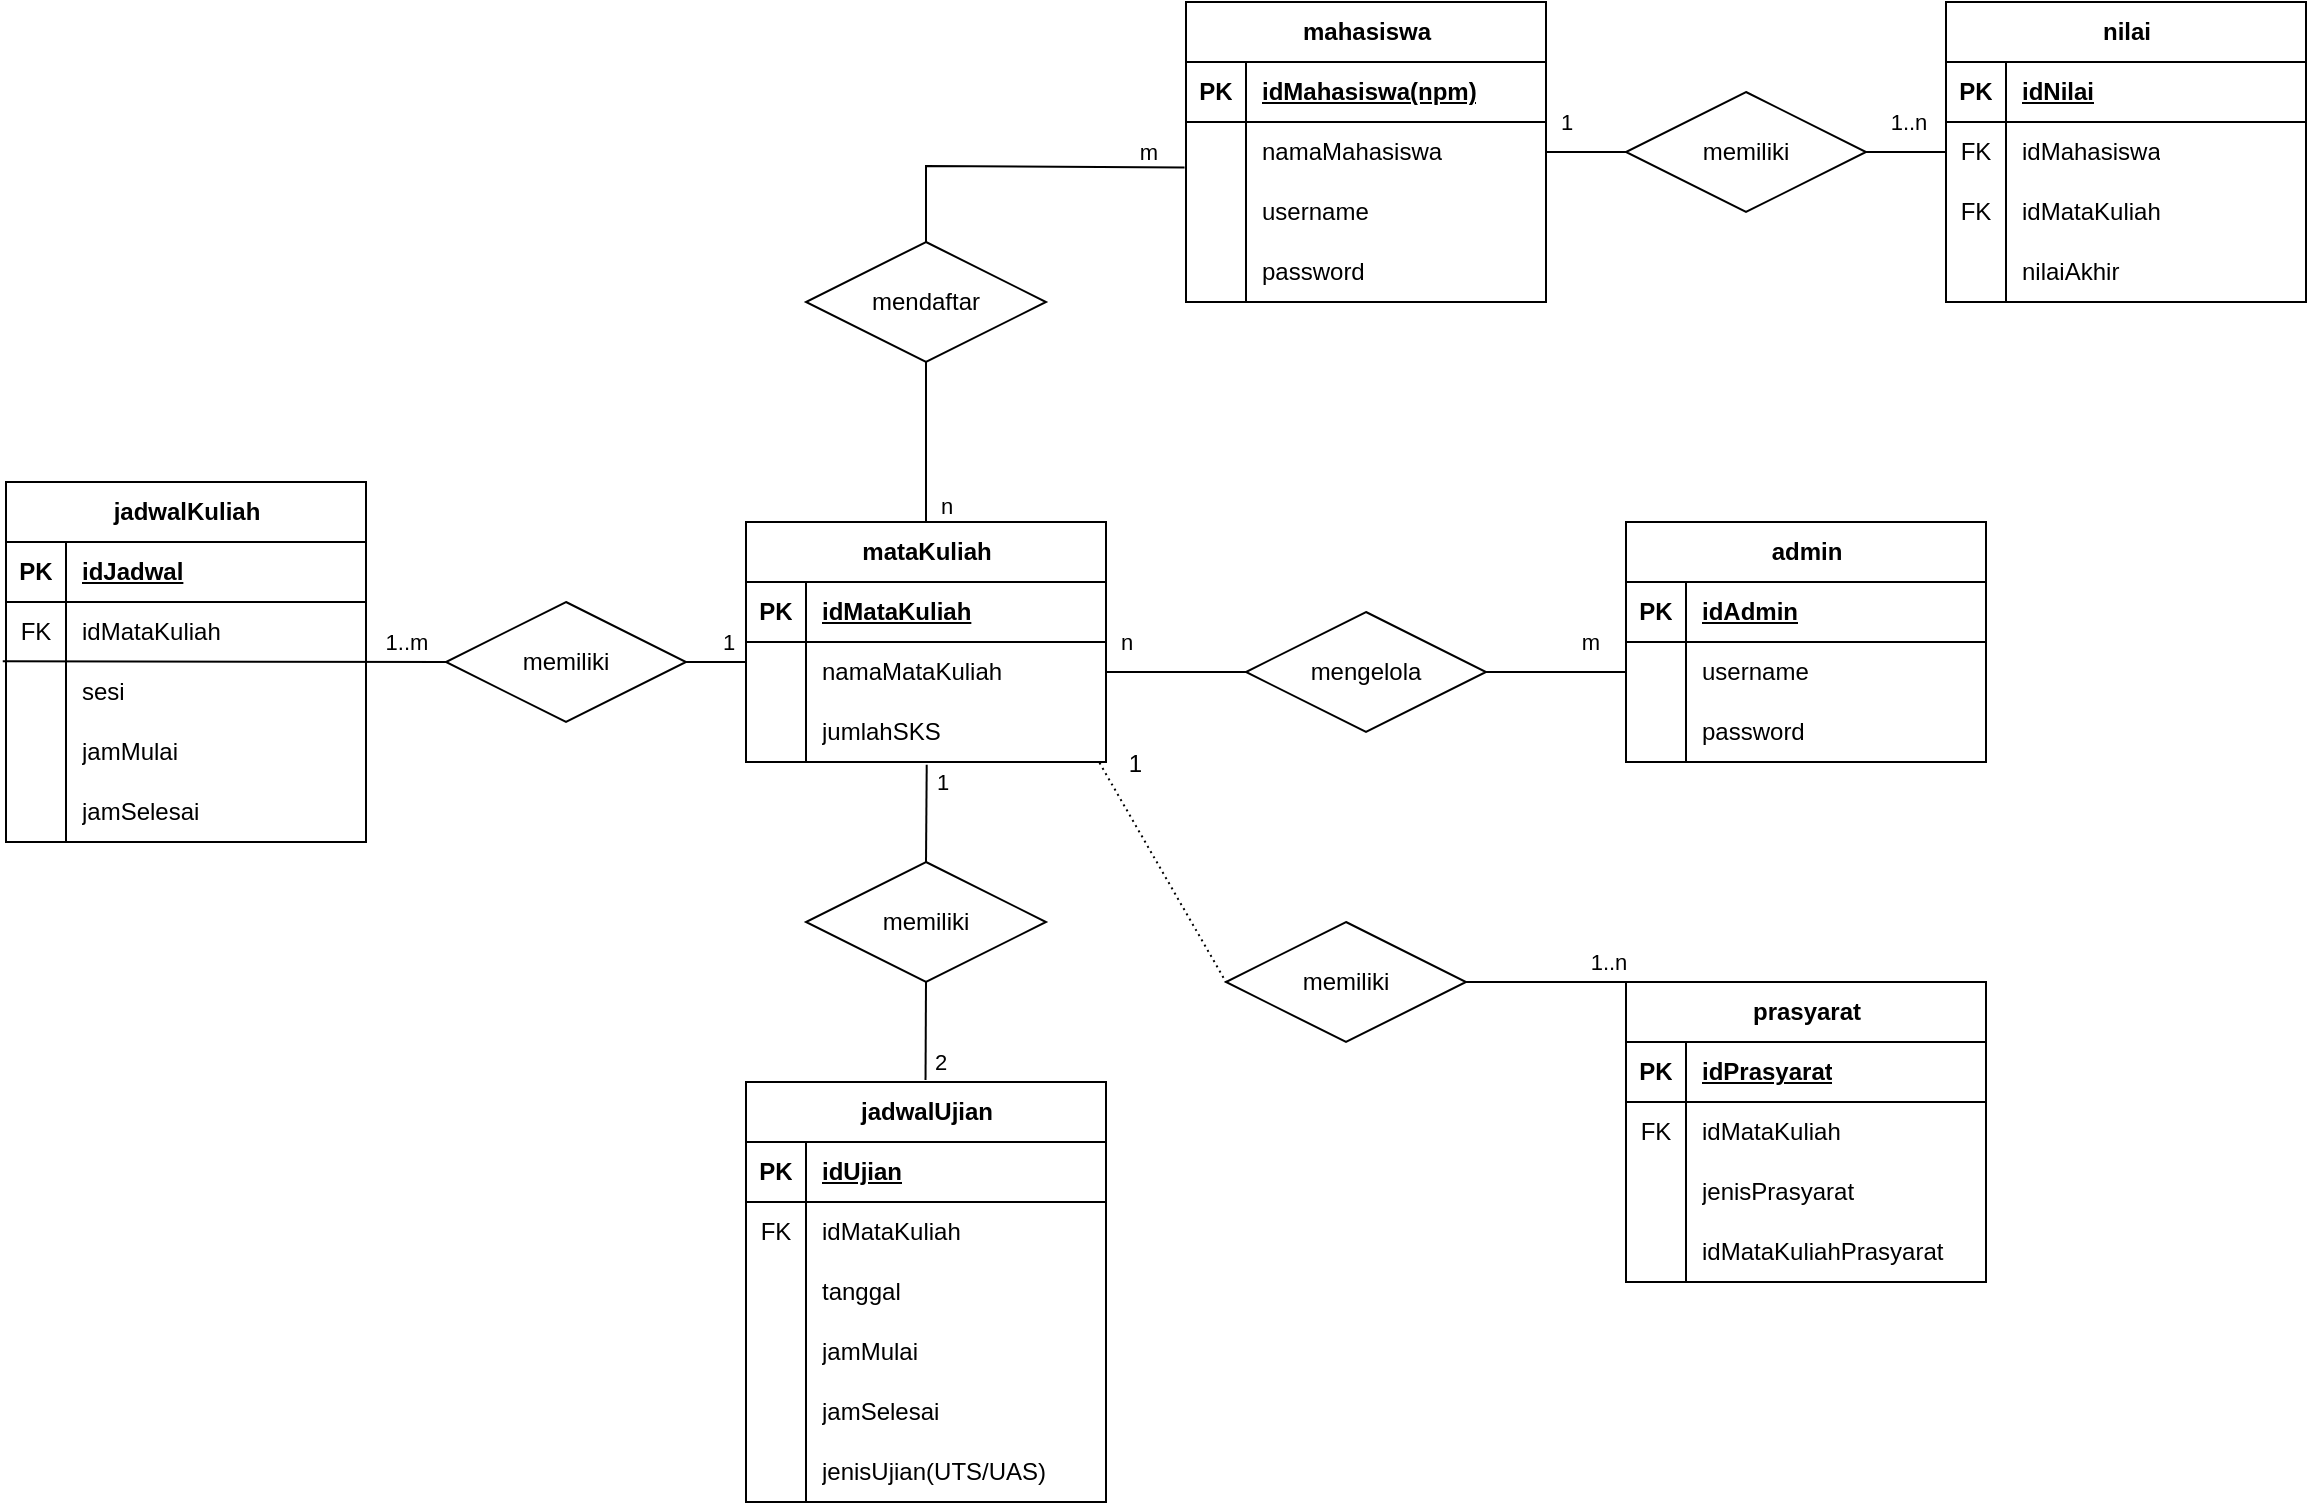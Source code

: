 <mxfile version="22.1.2" type="device">
  <diagram id="R2lEEEUBdFMjLlhIrx00" name="Page-1">
    <mxGraphModel dx="2284" dy="1882" grid="1" gridSize="10" guides="1" tooltips="1" connect="1" arrows="1" fold="1" page="1" pageScale="1" pageWidth="850" pageHeight="1100" math="0" shadow="0" extFonts="Permanent Marker^https://fonts.googleapis.com/css?family=Permanent+Marker">
      <root>
        <mxCell id="0" />
        <mxCell id="1" parent="0" />
        <mxCell id="jP7udpV0xW4ac02a_OzL-1" value="mataKuliah" style="shape=table;startSize=30;container=1;collapsible=1;childLayout=tableLayout;fixedRows=1;rowLines=0;fontStyle=1;align=center;resizeLast=1;html=1;" vertex="1" parent="1">
          <mxGeometry x="40" y="180" width="180" height="120" as="geometry" />
        </mxCell>
        <mxCell id="jP7udpV0xW4ac02a_OzL-2" value="" style="shape=tableRow;horizontal=0;startSize=0;swimlaneHead=0;swimlaneBody=0;fillColor=none;collapsible=0;dropTarget=0;points=[[0,0.5],[1,0.5]];portConstraint=eastwest;top=0;left=0;right=0;bottom=1;" vertex="1" parent="jP7udpV0xW4ac02a_OzL-1">
          <mxGeometry y="30" width="180" height="30" as="geometry" />
        </mxCell>
        <mxCell id="jP7udpV0xW4ac02a_OzL-3" value="PK" style="shape=partialRectangle;connectable=0;fillColor=none;top=0;left=0;bottom=0;right=0;fontStyle=1;overflow=hidden;whiteSpace=wrap;html=1;" vertex="1" parent="jP7udpV0xW4ac02a_OzL-2">
          <mxGeometry width="30" height="30" as="geometry">
            <mxRectangle width="30" height="30" as="alternateBounds" />
          </mxGeometry>
        </mxCell>
        <mxCell id="jP7udpV0xW4ac02a_OzL-4" value="idMataKuliah" style="shape=partialRectangle;connectable=0;fillColor=none;top=0;left=0;bottom=0;right=0;align=left;spacingLeft=6;fontStyle=5;overflow=hidden;whiteSpace=wrap;html=1;" vertex="1" parent="jP7udpV0xW4ac02a_OzL-2">
          <mxGeometry x="30" width="150" height="30" as="geometry">
            <mxRectangle width="150" height="30" as="alternateBounds" />
          </mxGeometry>
        </mxCell>
        <mxCell id="jP7udpV0xW4ac02a_OzL-5" value="" style="shape=tableRow;horizontal=0;startSize=0;swimlaneHead=0;swimlaneBody=0;fillColor=none;collapsible=0;dropTarget=0;points=[[0,0.5],[1,0.5]];portConstraint=eastwest;top=0;left=0;right=0;bottom=0;" vertex="1" parent="jP7udpV0xW4ac02a_OzL-1">
          <mxGeometry y="60" width="180" height="30" as="geometry" />
        </mxCell>
        <mxCell id="jP7udpV0xW4ac02a_OzL-6" value="" style="shape=partialRectangle;connectable=0;fillColor=none;top=0;left=0;bottom=0;right=0;editable=1;overflow=hidden;whiteSpace=wrap;html=1;" vertex="1" parent="jP7udpV0xW4ac02a_OzL-5">
          <mxGeometry width="30" height="30" as="geometry">
            <mxRectangle width="30" height="30" as="alternateBounds" />
          </mxGeometry>
        </mxCell>
        <mxCell id="jP7udpV0xW4ac02a_OzL-7" value="namaMataKuliah" style="shape=partialRectangle;connectable=0;fillColor=none;top=0;left=0;bottom=0;right=0;align=left;spacingLeft=6;overflow=hidden;whiteSpace=wrap;html=1;" vertex="1" parent="jP7udpV0xW4ac02a_OzL-5">
          <mxGeometry x="30" width="150" height="30" as="geometry">
            <mxRectangle width="150" height="30" as="alternateBounds" />
          </mxGeometry>
        </mxCell>
        <mxCell id="jP7udpV0xW4ac02a_OzL-8" value="" style="shape=tableRow;horizontal=0;startSize=0;swimlaneHead=0;swimlaneBody=0;fillColor=none;collapsible=0;dropTarget=0;points=[[0,0.5],[1,0.5]];portConstraint=eastwest;top=0;left=0;right=0;bottom=0;" vertex="1" parent="jP7udpV0xW4ac02a_OzL-1">
          <mxGeometry y="90" width="180" height="30" as="geometry" />
        </mxCell>
        <mxCell id="jP7udpV0xW4ac02a_OzL-9" value="" style="shape=partialRectangle;connectable=0;fillColor=none;top=0;left=0;bottom=0;right=0;editable=1;overflow=hidden;whiteSpace=wrap;html=1;" vertex="1" parent="jP7udpV0xW4ac02a_OzL-8">
          <mxGeometry width="30" height="30" as="geometry">
            <mxRectangle width="30" height="30" as="alternateBounds" />
          </mxGeometry>
        </mxCell>
        <mxCell id="jP7udpV0xW4ac02a_OzL-10" value="jumlahSKS" style="shape=partialRectangle;connectable=0;fillColor=none;top=0;left=0;bottom=0;right=0;align=left;spacingLeft=6;overflow=hidden;whiteSpace=wrap;html=1;" vertex="1" parent="jP7udpV0xW4ac02a_OzL-8">
          <mxGeometry x="30" width="150" height="30" as="geometry">
            <mxRectangle width="150" height="30" as="alternateBounds" />
          </mxGeometry>
        </mxCell>
        <mxCell id="jP7udpV0xW4ac02a_OzL-17" value="jadwalKuliah" style="shape=table;startSize=30;container=1;collapsible=1;childLayout=tableLayout;fixedRows=1;rowLines=0;fontStyle=1;align=center;resizeLast=1;html=1;" vertex="1" parent="1">
          <mxGeometry x="-330" y="160" width="180" height="180" as="geometry" />
        </mxCell>
        <mxCell id="jP7udpV0xW4ac02a_OzL-18" value="" style="shape=tableRow;horizontal=0;startSize=0;swimlaneHead=0;swimlaneBody=0;fillColor=none;collapsible=0;dropTarget=0;points=[[0,0.5],[1,0.5]];portConstraint=eastwest;top=0;left=0;right=0;bottom=1;" vertex="1" parent="jP7udpV0xW4ac02a_OzL-17">
          <mxGeometry y="30" width="180" height="30" as="geometry" />
        </mxCell>
        <mxCell id="jP7udpV0xW4ac02a_OzL-19" value="PK" style="shape=partialRectangle;connectable=0;fillColor=none;top=0;left=0;bottom=0;right=0;fontStyle=1;overflow=hidden;whiteSpace=wrap;html=1;" vertex="1" parent="jP7udpV0xW4ac02a_OzL-18">
          <mxGeometry width="30" height="30" as="geometry">
            <mxRectangle width="30" height="30" as="alternateBounds" />
          </mxGeometry>
        </mxCell>
        <mxCell id="jP7udpV0xW4ac02a_OzL-20" value="idJadwal" style="shape=partialRectangle;connectable=0;fillColor=none;top=0;left=0;bottom=0;right=0;align=left;spacingLeft=6;fontStyle=5;overflow=hidden;whiteSpace=wrap;html=1;" vertex="1" parent="jP7udpV0xW4ac02a_OzL-18">
          <mxGeometry x="30" width="150" height="30" as="geometry">
            <mxRectangle width="150" height="30" as="alternateBounds" />
          </mxGeometry>
        </mxCell>
        <mxCell id="jP7udpV0xW4ac02a_OzL-21" value="" style="shape=tableRow;horizontal=0;startSize=0;swimlaneHead=0;swimlaneBody=0;fillColor=none;collapsible=0;dropTarget=0;points=[[0,0.5],[1,0.5]];portConstraint=eastwest;top=0;left=0;right=0;bottom=0;" vertex="1" parent="jP7udpV0xW4ac02a_OzL-17">
          <mxGeometry y="60" width="180" height="30" as="geometry" />
        </mxCell>
        <mxCell id="jP7udpV0xW4ac02a_OzL-22" value="FK" style="shape=partialRectangle;connectable=0;fillColor=none;top=0;left=0;bottom=0;right=0;editable=1;overflow=hidden;whiteSpace=wrap;html=1;" vertex="1" parent="jP7udpV0xW4ac02a_OzL-21">
          <mxGeometry width="30" height="30" as="geometry">
            <mxRectangle width="30" height="30" as="alternateBounds" />
          </mxGeometry>
        </mxCell>
        <mxCell id="jP7udpV0xW4ac02a_OzL-23" value="idMataKuliah" style="shape=partialRectangle;connectable=0;fillColor=none;top=0;left=0;bottom=0;right=0;align=left;spacingLeft=6;overflow=hidden;whiteSpace=wrap;html=1;" vertex="1" parent="jP7udpV0xW4ac02a_OzL-21">
          <mxGeometry x="30" width="150" height="30" as="geometry">
            <mxRectangle width="150" height="30" as="alternateBounds" />
          </mxGeometry>
        </mxCell>
        <mxCell id="jP7udpV0xW4ac02a_OzL-24" value="" style="shape=tableRow;horizontal=0;startSize=0;swimlaneHead=0;swimlaneBody=0;fillColor=none;collapsible=0;dropTarget=0;points=[[0,0.5],[1,0.5]];portConstraint=eastwest;top=0;left=0;right=0;bottom=0;" vertex="1" parent="jP7udpV0xW4ac02a_OzL-17">
          <mxGeometry y="90" width="180" height="30" as="geometry" />
        </mxCell>
        <mxCell id="jP7udpV0xW4ac02a_OzL-25" value="" style="shape=partialRectangle;connectable=0;fillColor=none;top=0;left=0;bottom=0;right=0;editable=1;overflow=hidden;whiteSpace=wrap;html=1;" vertex="1" parent="jP7udpV0xW4ac02a_OzL-24">
          <mxGeometry width="30" height="30" as="geometry">
            <mxRectangle width="30" height="30" as="alternateBounds" />
          </mxGeometry>
        </mxCell>
        <mxCell id="jP7udpV0xW4ac02a_OzL-26" value="sesi" style="shape=partialRectangle;connectable=0;fillColor=none;top=0;left=0;bottom=0;right=0;align=left;spacingLeft=6;overflow=hidden;whiteSpace=wrap;html=1;" vertex="1" parent="jP7udpV0xW4ac02a_OzL-24">
          <mxGeometry x="30" width="150" height="30" as="geometry">
            <mxRectangle width="150" height="30" as="alternateBounds" />
          </mxGeometry>
        </mxCell>
        <mxCell id="jP7udpV0xW4ac02a_OzL-27" value="" style="shape=tableRow;horizontal=0;startSize=0;swimlaneHead=0;swimlaneBody=0;fillColor=none;collapsible=0;dropTarget=0;points=[[0,0.5],[1,0.5]];portConstraint=eastwest;top=0;left=0;right=0;bottom=0;" vertex="1" parent="jP7udpV0xW4ac02a_OzL-17">
          <mxGeometry y="120" width="180" height="30" as="geometry" />
        </mxCell>
        <mxCell id="jP7udpV0xW4ac02a_OzL-28" value="" style="shape=partialRectangle;connectable=0;fillColor=none;top=0;left=0;bottom=0;right=0;editable=1;overflow=hidden;whiteSpace=wrap;html=1;" vertex="1" parent="jP7udpV0xW4ac02a_OzL-27">
          <mxGeometry width="30" height="30" as="geometry">
            <mxRectangle width="30" height="30" as="alternateBounds" />
          </mxGeometry>
        </mxCell>
        <mxCell id="jP7udpV0xW4ac02a_OzL-29" value="jamMulai" style="shape=partialRectangle;connectable=0;fillColor=none;top=0;left=0;bottom=0;right=0;align=left;spacingLeft=6;overflow=hidden;whiteSpace=wrap;html=1;" vertex="1" parent="jP7udpV0xW4ac02a_OzL-27">
          <mxGeometry x="30" width="150" height="30" as="geometry">
            <mxRectangle width="150" height="30" as="alternateBounds" />
          </mxGeometry>
        </mxCell>
        <mxCell id="jP7udpV0xW4ac02a_OzL-30" style="shape=tableRow;horizontal=0;startSize=0;swimlaneHead=0;swimlaneBody=0;fillColor=none;collapsible=0;dropTarget=0;points=[[0,0.5],[1,0.5]];portConstraint=eastwest;top=0;left=0;right=0;bottom=0;" vertex="1" parent="jP7udpV0xW4ac02a_OzL-17">
          <mxGeometry y="150" width="180" height="30" as="geometry" />
        </mxCell>
        <mxCell id="jP7udpV0xW4ac02a_OzL-31" style="shape=partialRectangle;connectable=0;fillColor=none;top=0;left=0;bottom=0;right=0;editable=1;overflow=hidden;whiteSpace=wrap;html=1;" vertex="1" parent="jP7udpV0xW4ac02a_OzL-30">
          <mxGeometry width="30" height="30" as="geometry">
            <mxRectangle width="30" height="30" as="alternateBounds" />
          </mxGeometry>
        </mxCell>
        <mxCell id="jP7udpV0xW4ac02a_OzL-32" value="jamSelesai" style="shape=partialRectangle;connectable=0;fillColor=none;top=0;left=0;bottom=0;right=0;align=left;spacingLeft=6;overflow=hidden;whiteSpace=wrap;html=1;" vertex="1" parent="jP7udpV0xW4ac02a_OzL-30">
          <mxGeometry x="30" width="150" height="30" as="geometry">
            <mxRectangle width="150" height="30" as="alternateBounds" />
          </mxGeometry>
        </mxCell>
        <mxCell id="jP7udpV0xW4ac02a_OzL-33" value="jadwalUjian" style="shape=table;startSize=30;container=1;collapsible=1;childLayout=tableLayout;fixedRows=1;rowLines=0;fontStyle=1;align=center;resizeLast=1;html=1;" vertex="1" parent="1">
          <mxGeometry x="40" y="460" width="180" height="210" as="geometry" />
        </mxCell>
        <mxCell id="jP7udpV0xW4ac02a_OzL-34" value="" style="shape=tableRow;horizontal=0;startSize=0;swimlaneHead=0;swimlaneBody=0;fillColor=none;collapsible=0;dropTarget=0;points=[[0,0.5],[1,0.5]];portConstraint=eastwest;top=0;left=0;right=0;bottom=1;" vertex="1" parent="jP7udpV0xW4ac02a_OzL-33">
          <mxGeometry y="30" width="180" height="30" as="geometry" />
        </mxCell>
        <mxCell id="jP7udpV0xW4ac02a_OzL-35" value="PK" style="shape=partialRectangle;connectable=0;fillColor=none;top=0;left=0;bottom=0;right=0;fontStyle=1;overflow=hidden;whiteSpace=wrap;html=1;" vertex="1" parent="jP7udpV0xW4ac02a_OzL-34">
          <mxGeometry width="30" height="30" as="geometry">
            <mxRectangle width="30" height="30" as="alternateBounds" />
          </mxGeometry>
        </mxCell>
        <mxCell id="jP7udpV0xW4ac02a_OzL-36" value="idUjian" style="shape=partialRectangle;connectable=0;fillColor=none;top=0;left=0;bottom=0;right=0;align=left;spacingLeft=6;fontStyle=5;overflow=hidden;whiteSpace=wrap;html=1;" vertex="1" parent="jP7udpV0xW4ac02a_OzL-34">
          <mxGeometry x="30" width="150" height="30" as="geometry">
            <mxRectangle width="150" height="30" as="alternateBounds" />
          </mxGeometry>
        </mxCell>
        <mxCell id="jP7udpV0xW4ac02a_OzL-37" value="" style="shape=tableRow;horizontal=0;startSize=0;swimlaneHead=0;swimlaneBody=0;fillColor=none;collapsible=0;dropTarget=0;points=[[0,0.5],[1,0.5]];portConstraint=eastwest;top=0;left=0;right=0;bottom=0;" vertex="1" parent="jP7udpV0xW4ac02a_OzL-33">
          <mxGeometry y="60" width="180" height="30" as="geometry" />
        </mxCell>
        <mxCell id="jP7udpV0xW4ac02a_OzL-38" value="FK" style="shape=partialRectangle;connectable=0;fillColor=none;top=0;left=0;bottom=0;right=0;editable=1;overflow=hidden;whiteSpace=wrap;html=1;" vertex="1" parent="jP7udpV0xW4ac02a_OzL-37">
          <mxGeometry width="30" height="30" as="geometry">
            <mxRectangle width="30" height="30" as="alternateBounds" />
          </mxGeometry>
        </mxCell>
        <mxCell id="jP7udpV0xW4ac02a_OzL-39" value="idMataKuliah" style="shape=partialRectangle;connectable=0;fillColor=none;top=0;left=0;bottom=0;right=0;align=left;spacingLeft=6;overflow=hidden;whiteSpace=wrap;html=1;" vertex="1" parent="jP7udpV0xW4ac02a_OzL-37">
          <mxGeometry x="30" width="150" height="30" as="geometry">
            <mxRectangle width="150" height="30" as="alternateBounds" />
          </mxGeometry>
        </mxCell>
        <mxCell id="jP7udpV0xW4ac02a_OzL-40" value="" style="shape=tableRow;horizontal=0;startSize=0;swimlaneHead=0;swimlaneBody=0;fillColor=none;collapsible=0;dropTarget=0;points=[[0,0.5],[1,0.5]];portConstraint=eastwest;top=0;left=0;right=0;bottom=0;" vertex="1" parent="jP7udpV0xW4ac02a_OzL-33">
          <mxGeometry y="90" width="180" height="30" as="geometry" />
        </mxCell>
        <mxCell id="jP7udpV0xW4ac02a_OzL-41" value="" style="shape=partialRectangle;connectable=0;fillColor=none;top=0;left=0;bottom=0;right=0;editable=1;overflow=hidden;whiteSpace=wrap;html=1;" vertex="1" parent="jP7udpV0xW4ac02a_OzL-40">
          <mxGeometry width="30" height="30" as="geometry">
            <mxRectangle width="30" height="30" as="alternateBounds" />
          </mxGeometry>
        </mxCell>
        <mxCell id="jP7udpV0xW4ac02a_OzL-42" value="tanggal" style="shape=partialRectangle;connectable=0;fillColor=none;top=0;left=0;bottom=0;right=0;align=left;spacingLeft=6;overflow=hidden;whiteSpace=wrap;html=1;" vertex="1" parent="jP7udpV0xW4ac02a_OzL-40">
          <mxGeometry x="30" width="150" height="30" as="geometry">
            <mxRectangle width="150" height="30" as="alternateBounds" />
          </mxGeometry>
        </mxCell>
        <mxCell id="jP7udpV0xW4ac02a_OzL-43" value="" style="shape=tableRow;horizontal=0;startSize=0;swimlaneHead=0;swimlaneBody=0;fillColor=none;collapsible=0;dropTarget=0;points=[[0,0.5],[1,0.5]];portConstraint=eastwest;top=0;left=0;right=0;bottom=0;" vertex="1" parent="jP7udpV0xW4ac02a_OzL-33">
          <mxGeometry y="120" width="180" height="30" as="geometry" />
        </mxCell>
        <mxCell id="jP7udpV0xW4ac02a_OzL-44" value="" style="shape=partialRectangle;connectable=0;fillColor=none;top=0;left=0;bottom=0;right=0;editable=1;overflow=hidden;whiteSpace=wrap;html=1;" vertex="1" parent="jP7udpV0xW4ac02a_OzL-43">
          <mxGeometry width="30" height="30" as="geometry">
            <mxRectangle width="30" height="30" as="alternateBounds" />
          </mxGeometry>
        </mxCell>
        <mxCell id="jP7udpV0xW4ac02a_OzL-45" value="jamMulai" style="shape=partialRectangle;connectable=0;fillColor=none;top=0;left=0;bottom=0;right=0;align=left;spacingLeft=6;overflow=hidden;whiteSpace=wrap;html=1;" vertex="1" parent="jP7udpV0xW4ac02a_OzL-43">
          <mxGeometry x="30" width="150" height="30" as="geometry">
            <mxRectangle width="150" height="30" as="alternateBounds" />
          </mxGeometry>
        </mxCell>
        <mxCell id="jP7udpV0xW4ac02a_OzL-46" style="shape=tableRow;horizontal=0;startSize=0;swimlaneHead=0;swimlaneBody=0;fillColor=none;collapsible=0;dropTarget=0;points=[[0,0.5],[1,0.5]];portConstraint=eastwest;top=0;left=0;right=0;bottom=0;" vertex="1" parent="jP7udpV0xW4ac02a_OzL-33">
          <mxGeometry y="150" width="180" height="30" as="geometry" />
        </mxCell>
        <mxCell id="jP7udpV0xW4ac02a_OzL-47" style="shape=partialRectangle;connectable=0;fillColor=none;top=0;left=0;bottom=0;right=0;editable=1;overflow=hidden;whiteSpace=wrap;html=1;" vertex="1" parent="jP7udpV0xW4ac02a_OzL-46">
          <mxGeometry width="30" height="30" as="geometry">
            <mxRectangle width="30" height="30" as="alternateBounds" />
          </mxGeometry>
        </mxCell>
        <mxCell id="jP7udpV0xW4ac02a_OzL-48" value="jamSelesai" style="shape=partialRectangle;connectable=0;fillColor=none;top=0;left=0;bottom=0;right=0;align=left;spacingLeft=6;overflow=hidden;whiteSpace=wrap;html=1;" vertex="1" parent="jP7udpV0xW4ac02a_OzL-46">
          <mxGeometry x="30" width="150" height="30" as="geometry">
            <mxRectangle width="150" height="30" as="alternateBounds" />
          </mxGeometry>
        </mxCell>
        <mxCell id="jP7udpV0xW4ac02a_OzL-65" style="shape=tableRow;horizontal=0;startSize=0;swimlaneHead=0;swimlaneBody=0;fillColor=none;collapsible=0;dropTarget=0;points=[[0,0.5],[1,0.5]];portConstraint=eastwest;top=0;left=0;right=0;bottom=0;" vertex="1" parent="jP7udpV0xW4ac02a_OzL-33">
          <mxGeometry y="180" width="180" height="30" as="geometry" />
        </mxCell>
        <mxCell id="jP7udpV0xW4ac02a_OzL-66" style="shape=partialRectangle;connectable=0;fillColor=none;top=0;left=0;bottom=0;right=0;editable=1;overflow=hidden;whiteSpace=wrap;html=1;" vertex="1" parent="jP7udpV0xW4ac02a_OzL-65">
          <mxGeometry width="30" height="30" as="geometry">
            <mxRectangle width="30" height="30" as="alternateBounds" />
          </mxGeometry>
        </mxCell>
        <mxCell id="jP7udpV0xW4ac02a_OzL-67" value="jenisUjian(UTS/UAS)" style="shape=partialRectangle;connectable=0;fillColor=none;top=0;left=0;bottom=0;right=0;align=left;spacingLeft=6;overflow=hidden;whiteSpace=wrap;html=1;" vertex="1" parent="jP7udpV0xW4ac02a_OzL-65">
          <mxGeometry x="30" width="150" height="30" as="geometry">
            <mxRectangle width="150" height="30" as="alternateBounds" />
          </mxGeometry>
        </mxCell>
        <mxCell id="jP7udpV0xW4ac02a_OzL-53" value="memiliki" style="shape=rhombus;perimeter=rhombusPerimeter;whiteSpace=wrap;html=1;align=center;" vertex="1" parent="1">
          <mxGeometry x="-110" y="220" width="120" height="60" as="geometry" />
        </mxCell>
        <mxCell id="jP7udpV0xW4ac02a_OzL-56" value="" style="endArrow=none;html=1;rounded=0;" edge="1" parent="1">
          <mxGeometry relative="1" as="geometry">
            <mxPoint x="40" y="250" as="sourcePoint" />
            <mxPoint x="10" y="250" as="targetPoint" />
          </mxGeometry>
        </mxCell>
        <mxCell id="jP7udpV0xW4ac02a_OzL-57" value="1" style="edgeLabel;html=1;align=center;verticalAlign=middle;resizable=0;points=[];" vertex="1" connectable="0" parent="jP7udpV0xW4ac02a_OzL-56">
          <mxGeometry x="-0.828" y="1" relative="1" as="geometry">
            <mxPoint x="-7" y="-11" as="offset" />
          </mxGeometry>
        </mxCell>
        <mxCell id="jP7udpV0xW4ac02a_OzL-58" value="" style="endArrow=none;html=1;rounded=0;entryX=-0.009;entryY=-0.011;entryDx=0;entryDy=0;entryPerimeter=0;" edge="1" parent="1" target="jP7udpV0xW4ac02a_OzL-24">
          <mxGeometry relative="1" as="geometry">
            <mxPoint x="-110" y="250" as="sourcePoint" />
            <mxPoint x="458" y="270" as="targetPoint" />
          </mxGeometry>
        </mxCell>
        <mxCell id="jP7udpV0xW4ac02a_OzL-59" value="1..m" style="edgeLabel;html=1;align=center;verticalAlign=middle;resizable=0;points=[];" vertex="1" connectable="0" parent="jP7udpV0xW4ac02a_OzL-58">
          <mxGeometry x="-0.828" y="1" relative="1" as="geometry">
            <mxPoint x="-1" y="-11" as="offset" />
          </mxGeometry>
        </mxCell>
        <mxCell id="jP7udpV0xW4ac02a_OzL-60" value="memiliki" style="shape=rhombus;perimeter=rhombusPerimeter;whiteSpace=wrap;html=1;align=center;" vertex="1" parent="1">
          <mxGeometry x="70" y="350" width="120" height="60" as="geometry" />
        </mxCell>
        <mxCell id="jP7udpV0xW4ac02a_OzL-61" value="" style="endArrow=none;html=1;rounded=0;exitX=0.502;exitY=1.044;exitDx=0;exitDy=0;exitPerimeter=0;entryX=0.5;entryY=0;entryDx=0;entryDy=0;" edge="1" parent="1" source="jP7udpV0xW4ac02a_OzL-8" target="jP7udpV0xW4ac02a_OzL-60">
          <mxGeometry relative="1" as="geometry">
            <mxPoint x="232" y="258" as="sourcePoint" />
            <mxPoint x="300" y="260" as="targetPoint" />
          </mxGeometry>
        </mxCell>
        <mxCell id="jP7udpV0xW4ac02a_OzL-62" value="1" style="edgeLabel;html=1;align=center;verticalAlign=middle;resizable=0;points=[];" vertex="1" connectable="0" parent="jP7udpV0xW4ac02a_OzL-61">
          <mxGeometry x="-0.828" y="1" relative="1" as="geometry">
            <mxPoint x="6" y="4" as="offset" />
          </mxGeometry>
        </mxCell>
        <mxCell id="jP7udpV0xW4ac02a_OzL-63" value="" style="endArrow=none;html=1;rounded=0;entryX=0.5;entryY=0;entryDx=0;entryDy=0;" edge="1" parent="1">
          <mxGeometry relative="1" as="geometry">
            <mxPoint x="130" y="410" as="sourcePoint" />
            <mxPoint x="129.76" y="459" as="targetPoint" />
          </mxGeometry>
        </mxCell>
        <mxCell id="jP7udpV0xW4ac02a_OzL-64" value="2" style="edgeLabel;html=1;align=center;verticalAlign=middle;resizable=0;points=[];" vertex="1" connectable="0" parent="jP7udpV0xW4ac02a_OzL-63">
          <mxGeometry x="-0.828" y="1" relative="1" as="geometry">
            <mxPoint x="6" y="36" as="offset" />
          </mxGeometry>
        </mxCell>
        <mxCell id="jP7udpV0xW4ac02a_OzL-68" value="mahasiswa" style="shape=table;startSize=30;container=1;collapsible=1;childLayout=tableLayout;fixedRows=1;rowLines=0;fontStyle=1;align=center;resizeLast=1;html=1;" vertex="1" parent="1">
          <mxGeometry x="260" y="-80" width="180" height="150" as="geometry" />
        </mxCell>
        <mxCell id="jP7udpV0xW4ac02a_OzL-69" value="" style="shape=tableRow;horizontal=0;startSize=0;swimlaneHead=0;swimlaneBody=0;fillColor=none;collapsible=0;dropTarget=0;points=[[0,0.5],[1,0.5]];portConstraint=eastwest;top=0;left=0;right=0;bottom=1;" vertex="1" parent="jP7udpV0xW4ac02a_OzL-68">
          <mxGeometry y="30" width="180" height="30" as="geometry" />
        </mxCell>
        <mxCell id="jP7udpV0xW4ac02a_OzL-70" value="PK" style="shape=partialRectangle;connectable=0;fillColor=none;top=0;left=0;bottom=0;right=0;fontStyle=1;overflow=hidden;whiteSpace=wrap;html=1;" vertex="1" parent="jP7udpV0xW4ac02a_OzL-69">
          <mxGeometry width="30" height="30" as="geometry">
            <mxRectangle width="30" height="30" as="alternateBounds" />
          </mxGeometry>
        </mxCell>
        <mxCell id="jP7udpV0xW4ac02a_OzL-71" value="idMahasiswa(npm)" style="shape=partialRectangle;connectable=0;fillColor=none;top=0;left=0;bottom=0;right=0;align=left;spacingLeft=6;fontStyle=5;overflow=hidden;whiteSpace=wrap;html=1;" vertex="1" parent="jP7udpV0xW4ac02a_OzL-69">
          <mxGeometry x="30" width="150" height="30" as="geometry">
            <mxRectangle width="150" height="30" as="alternateBounds" />
          </mxGeometry>
        </mxCell>
        <mxCell id="jP7udpV0xW4ac02a_OzL-72" value="" style="shape=tableRow;horizontal=0;startSize=0;swimlaneHead=0;swimlaneBody=0;fillColor=none;collapsible=0;dropTarget=0;points=[[0,0.5],[1,0.5]];portConstraint=eastwest;top=0;left=0;right=0;bottom=0;" vertex="1" parent="jP7udpV0xW4ac02a_OzL-68">
          <mxGeometry y="60" width="180" height="30" as="geometry" />
        </mxCell>
        <mxCell id="jP7udpV0xW4ac02a_OzL-73" value="" style="shape=partialRectangle;connectable=0;fillColor=none;top=0;left=0;bottom=0;right=0;editable=1;overflow=hidden;whiteSpace=wrap;html=1;" vertex="1" parent="jP7udpV0xW4ac02a_OzL-72">
          <mxGeometry width="30" height="30" as="geometry">
            <mxRectangle width="30" height="30" as="alternateBounds" />
          </mxGeometry>
        </mxCell>
        <mxCell id="jP7udpV0xW4ac02a_OzL-74" value="namaMahasiswa" style="shape=partialRectangle;connectable=0;fillColor=none;top=0;left=0;bottom=0;right=0;align=left;spacingLeft=6;overflow=hidden;whiteSpace=wrap;html=1;" vertex="1" parent="jP7udpV0xW4ac02a_OzL-72">
          <mxGeometry x="30" width="150" height="30" as="geometry">
            <mxRectangle width="150" height="30" as="alternateBounds" />
          </mxGeometry>
        </mxCell>
        <mxCell id="jP7udpV0xW4ac02a_OzL-75" value="" style="shape=tableRow;horizontal=0;startSize=0;swimlaneHead=0;swimlaneBody=0;fillColor=none;collapsible=0;dropTarget=0;points=[[0,0.5],[1,0.5]];portConstraint=eastwest;top=0;left=0;right=0;bottom=0;" vertex="1" parent="jP7udpV0xW4ac02a_OzL-68">
          <mxGeometry y="90" width="180" height="30" as="geometry" />
        </mxCell>
        <mxCell id="jP7udpV0xW4ac02a_OzL-76" value="" style="shape=partialRectangle;connectable=0;fillColor=none;top=0;left=0;bottom=0;right=0;editable=1;overflow=hidden;whiteSpace=wrap;html=1;" vertex="1" parent="jP7udpV0xW4ac02a_OzL-75">
          <mxGeometry width="30" height="30" as="geometry">
            <mxRectangle width="30" height="30" as="alternateBounds" />
          </mxGeometry>
        </mxCell>
        <mxCell id="jP7udpV0xW4ac02a_OzL-77" value="username" style="shape=partialRectangle;connectable=0;fillColor=none;top=0;left=0;bottom=0;right=0;align=left;spacingLeft=6;overflow=hidden;whiteSpace=wrap;html=1;" vertex="1" parent="jP7udpV0xW4ac02a_OzL-75">
          <mxGeometry x="30" width="150" height="30" as="geometry">
            <mxRectangle width="150" height="30" as="alternateBounds" />
          </mxGeometry>
        </mxCell>
        <mxCell id="jP7udpV0xW4ac02a_OzL-78" value="" style="shape=tableRow;horizontal=0;startSize=0;swimlaneHead=0;swimlaneBody=0;fillColor=none;collapsible=0;dropTarget=0;points=[[0,0.5],[1,0.5]];portConstraint=eastwest;top=0;left=0;right=0;bottom=0;" vertex="1" parent="jP7udpV0xW4ac02a_OzL-68">
          <mxGeometry y="120" width="180" height="30" as="geometry" />
        </mxCell>
        <mxCell id="jP7udpV0xW4ac02a_OzL-79" value="" style="shape=partialRectangle;connectable=0;fillColor=none;top=0;left=0;bottom=0;right=0;editable=1;overflow=hidden;whiteSpace=wrap;html=1;" vertex="1" parent="jP7udpV0xW4ac02a_OzL-78">
          <mxGeometry width="30" height="30" as="geometry">
            <mxRectangle width="30" height="30" as="alternateBounds" />
          </mxGeometry>
        </mxCell>
        <mxCell id="jP7udpV0xW4ac02a_OzL-80" value="password" style="shape=partialRectangle;connectable=0;fillColor=none;top=0;left=0;bottom=0;right=0;align=left;spacingLeft=6;overflow=hidden;whiteSpace=wrap;html=1;" vertex="1" parent="jP7udpV0xW4ac02a_OzL-78">
          <mxGeometry x="30" width="150" height="30" as="geometry">
            <mxRectangle width="150" height="30" as="alternateBounds" />
          </mxGeometry>
        </mxCell>
        <mxCell id="jP7udpV0xW4ac02a_OzL-81" value="mendaftar" style="shape=rhombus;perimeter=rhombusPerimeter;whiteSpace=wrap;html=1;align=center;" vertex="1" parent="1">
          <mxGeometry x="70" y="40" width="120" height="60" as="geometry" />
        </mxCell>
        <mxCell id="jP7udpV0xW4ac02a_OzL-82" value="" style="endArrow=none;html=1;rounded=0;exitX=0.5;exitY=0;exitDx=0;exitDy=0;entryX=-0.004;entryY=0.757;entryDx=0;entryDy=0;entryPerimeter=0;" edge="1" parent="1" source="jP7udpV0xW4ac02a_OzL-81" target="jP7udpV0xW4ac02a_OzL-72">
          <mxGeometry relative="1" as="geometry">
            <mxPoint x="120" as="sourcePoint" />
            <mxPoint x="280" as="targetPoint" />
            <Array as="points">
              <mxPoint x="130" y="2" />
            </Array>
          </mxGeometry>
        </mxCell>
        <mxCell id="jP7udpV0xW4ac02a_OzL-83" value="m" style="edgeLabel;html=1;align=center;verticalAlign=middle;resizable=0;points=[];" vertex="1" connectable="0" parent="jP7udpV0xW4ac02a_OzL-82">
          <mxGeometry x="0.774" y="2" relative="1" as="geometry">
            <mxPoint y="-6" as="offset" />
          </mxGeometry>
        </mxCell>
        <mxCell id="jP7udpV0xW4ac02a_OzL-84" value="" style="endArrow=none;html=1;rounded=0;exitX=0.5;exitY=1;exitDx=0;exitDy=0;entryX=0.5;entryY=0;entryDx=0;entryDy=0;" edge="1" parent="1" source="jP7udpV0xW4ac02a_OzL-81" target="jP7udpV0xW4ac02a_OzL-1">
          <mxGeometry relative="1" as="geometry">
            <mxPoint x="200" y="130" as="sourcePoint" />
            <mxPoint x="360" y="130" as="targetPoint" />
          </mxGeometry>
        </mxCell>
        <mxCell id="jP7udpV0xW4ac02a_OzL-85" value="n" style="edgeLabel;html=1;align=center;verticalAlign=middle;resizable=0;points=[];" vertex="1" connectable="0" parent="jP7udpV0xW4ac02a_OzL-84">
          <mxGeometry x="0.782" relative="1" as="geometry">
            <mxPoint x="10" as="offset" />
          </mxGeometry>
        </mxCell>
        <mxCell id="jP7udpV0xW4ac02a_OzL-86" value="nilai" style="shape=table;startSize=30;container=1;collapsible=1;childLayout=tableLayout;fixedRows=1;rowLines=0;fontStyle=1;align=center;resizeLast=1;html=1;" vertex="1" parent="1">
          <mxGeometry x="640" y="-80" width="180" height="150" as="geometry" />
        </mxCell>
        <mxCell id="jP7udpV0xW4ac02a_OzL-87" value="" style="shape=tableRow;horizontal=0;startSize=0;swimlaneHead=0;swimlaneBody=0;fillColor=none;collapsible=0;dropTarget=0;points=[[0,0.5],[1,0.5]];portConstraint=eastwest;top=0;left=0;right=0;bottom=1;" vertex="1" parent="jP7udpV0xW4ac02a_OzL-86">
          <mxGeometry y="30" width="180" height="30" as="geometry" />
        </mxCell>
        <mxCell id="jP7udpV0xW4ac02a_OzL-88" value="PK" style="shape=partialRectangle;connectable=0;fillColor=none;top=0;left=0;bottom=0;right=0;fontStyle=1;overflow=hidden;whiteSpace=wrap;html=1;" vertex="1" parent="jP7udpV0xW4ac02a_OzL-87">
          <mxGeometry width="30" height="30" as="geometry">
            <mxRectangle width="30" height="30" as="alternateBounds" />
          </mxGeometry>
        </mxCell>
        <mxCell id="jP7udpV0xW4ac02a_OzL-89" value="idNilai" style="shape=partialRectangle;connectable=0;fillColor=none;top=0;left=0;bottom=0;right=0;align=left;spacingLeft=6;fontStyle=5;overflow=hidden;whiteSpace=wrap;html=1;" vertex="1" parent="jP7udpV0xW4ac02a_OzL-87">
          <mxGeometry x="30" width="150" height="30" as="geometry">
            <mxRectangle width="150" height="30" as="alternateBounds" />
          </mxGeometry>
        </mxCell>
        <mxCell id="jP7udpV0xW4ac02a_OzL-90" value="" style="shape=tableRow;horizontal=0;startSize=0;swimlaneHead=0;swimlaneBody=0;fillColor=none;collapsible=0;dropTarget=0;points=[[0,0.5],[1,0.5]];portConstraint=eastwest;top=0;left=0;right=0;bottom=0;" vertex="1" parent="jP7udpV0xW4ac02a_OzL-86">
          <mxGeometry y="60" width="180" height="30" as="geometry" />
        </mxCell>
        <mxCell id="jP7udpV0xW4ac02a_OzL-91" value="FK" style="shape=partialRectangle;connectable=0;fillColor=none;top=0;left=0;bottom=0;right=0;editable=1;overflow=hidden;whiteSpace=wrap;html=1;" vertex="1" parent="jP7udpV0xW4ac02a_OzL-90">
          <mxGeometry width="30" height="30" as="geometry">
            <mxRectangle width="30" height="30" as="alternateBounds" />
          </mxGeometry>
        </mxCell>
        <mxCell id="jP7udpV0xW4ac02a_OzL-92" value="idMahasiswa" style="shape=partialRectangle;connectable=0;fillColor=none;top=0;left=0;bottom=0;right=0;align=left;spacingLeft=6;overflow=hidden;whiteSpace=wrap;html=1;" vertex="1" parent="jP7udpV0xW4ac02a_OzL-90">
          <mxGeometry x="30" width="150" height="30" as="geometry">
            <mxRectangle width="150" height="30" as="alternateBounds" />
          </mxGeometry>
        </mxCell>
        <mxCell id="jP7udpV0xW4ac02a_OzL-93" value="" style="shape=tableRow;horizontal=0;startSize=0;swimlaneHead=0;swimlaneBody=0;fillColor=none;collapsible=0;dropTarget=0;points=[[0,0.5],[1,0.5]];portConstraint=eastwest;top=0;left=0;right=0;bottom=0;" vertex="1" parent="jP7udpV0xW4ac02a_OzL-86">
          <mxGeometry y="90" width="180" height="30" as="geometry" />
        </mxCell>
        <mxCell id="jP7udpV0xW4ac02a_OzL-94" value="FK" style="shape=partialRectangle;connectable=0;fillColor=none;top=0;left=0;bottom=0;right=0;editable=1;overflow=hidden;whiteSpace=wrap;html=1;" vertex="1" parent="jP7udpV0xW4ac02a_OzL-93">
          <mxGeometry width="30" height="30" as="geometry">
            <mxRectangle width="30" height="30" as="alternateBounds" />
          </mxGeometry>
        </mxCell>
        <mxCell id="jP7udpV0xW4ac02a_OzL-95" value="idMataKuliah" style="shape=partialRectangle;connectable=0;fillColor=none;top=0;left=0;bottom=0;right=0;align=left;spacingLeft=6;overflow=hidden;whiteSpace=wrap;html=1;" vertex="1" parent="jP7udpV0xW4ac02a_OzL-93">
          <mxGeometry x="30" width="150" height="30" as="geometry">
            <mxRectangle width="150" height="30" as="alternateBounds" />
          </mxGeometry>
        </mxCell>
        <mxCell id="jP7udpV0xW4ac02a_OzL-96" value="" style="shape=tableRow;horizontal=0;startSize=0;swimlaneHead=0;swimlaneBody=0;fillColor=none;collapsible=0;dropTarget=0;points=[[0,0.5],[1,0.5]];portConstraint=eastwest;top=0;left=0;right=0;bottom=0;" vertex="1" parent="jP7udpV0xW4ac02a_OzL-86">
          <mxGeometry y="120" width="180" height="30" as="geometry" />
        </mxCell>
        <mxCell id="jP7udpV0xW4ac02a_OzL-97" value="" style="shape=partialRectangle;connectable=0;fillColor=none;top=0;left=0;bottom=0;right=0;editable=1;overflow=hidden;whiteSpace=wrap;html=1;" vertex="1" parent="jP7udpV0xW4ac02a_OzL-96">
          <mxGeometry width="30" height="30" as="geometry">
            <mxRectangle width="30" height="30" as="alternateBounds" />
          </mxGeometry>
        </mxCell>
        <mxCell id="jP7udpV0xW4ac02a_OzL-98" value="nilaiAkhir" style="shape=partialRectangle;connectable=0;fillColor=none;top=0;left=0;bottom=0;right=0;align=left;spacingLeft=6;overflow=hidden;whiteSpace=wrap;html=1;" vertex="1" parent="jP7udpV0xW4ac02a_OzL-96">
          <mxGeometry x="30" width="150" height="30" as="geometry">
            <mxRectangle width="150" height="30" as="alternateBounds" />
          </mxGeometry>
        </mxCell>
        <mxCell id="jP7udpV0xW4ac02a_OzL-99" value="memiliki" style="shape=rhombus;perimeter=rhombusPerimeter;whiteSpace=wrap;html=1;align=center;" vertex="1" parent="1">
          <mxGeometry x="480" y="-35" width="120" height="60" as="geometry" />
        </mxCell>
        <mxCell id="jP7udpV0xW4ac02a_OzL-100" value="" style="endArrow=none;html=1;rounded=0;exitX=1;exitY=0.5;exitDx=0;exitDy=0;entryX=0;entryY=0.5;entryDx=0;entryDy=0;" edge="1" parent="1" source="jP7udpV0xW4ac02a_OzL-72" target="jP7udpV0xW4ac02a_OzL-99">
          <mxGeometry relative="1" as="geometry">
            <mxPoint x="470" y="80" as="sourcePoint" />
            <mxPoint x="630" y="80" as="targetPoint" />
          </mxGeometry>
        </mxCell>
        <mxCell id="jP7udpV0xW4ac02a_OzL-102" value="1" style="edgeLabel;html=1;align=center;verticalAlign=middle;resizable=0;points=[];" vertex="1" connectable="0" parent="jP7udpV0xW4ac02a_OzL-100">
          <mxGeometry x="-0.381" relative="1" as="geometry">
            <mxPoint x="-3" y="-15" as="offset" />
          </mxGeometry>
        </mxCell>
        <mxCell id="jP7udpV0xW4ac02a_OzL-101" value="" style="endArrow=none;html=1;rounded=0;exitX=1;exitY=0.5;exitDx=0;exitDy=0;entryX=0;entryY=0.5;entryDx=0;entryDy=0;" edge="1" parent="1" source="jP7udpV0xW4ac02a_OzL-99" target="jP7udpV0xW4ac02a_OzL-90">
          <mxGeometry relative="1" as="geometry">
            <mxPoint x="570" y="40" as="sourcePoint" />
            <mxPoint x="610" y="40" as="targetPoint" />
          </mxGeometry>
        </mxCell>
        <mxCell id="jP7udpV0xW4ac02a_OzL-104" value="1..n" style="edgeLabel;html=1;align=center;verticalAlign=middle;resizable=0;points=[];" vertex="1" connectable="0" parent="jP7udpV0xW4ac02a_OzL-101">
          <mxGeometry x="0.378" relative="1" as="geometry">
            <mxPoint x="-7" y="-15" as="offset" />
          </mxGeometry>
        </mxCell>
        <mxCell id="jP7udpV0xW4ac02a_OzL-105" value="admin" style="shape=table;startSize=30;container=1;collapsible=1;childLayout=tableLayout;fixedRows=1;rowLines=0;fontStyle=1;align=center;resizeLast=1;html=1;" vertex="1" parent="1">
          <mxGeometry x="480" y="180" width="180" height="120" as="geometry" />
        </mxCell>
        <mxCell id="jP7udpV0xW4ac02a_OzL-106" value="" style="shape=tableRow;horizontal=0;startSize=0;swimlaneHead=0;swimlaneBody=0;fillColor=none;collapsible=0;dropTarget=0;points=[[0,0.5],[1,0.5]];portConstraint=eastwest;top=0;left=0;right=0;bottom=1;" vertex="1" parent="jP7udpV0xW4ac02a_OzL-105">
          <mxGeometry y="30" width="180" height="30" as="geometry" />
        </mxCell>
        <mxCell id="jP7udpV0xW4ac02a_OzL-107" value="PK" style="shape=partialRectangle;connectable=0;fillColor=none;top=0;left=0;bottom=0;right=0;fontStyle=1;overflow=hidden;whiteSpace=wrap;html=1;" vertex="1" parent="jP7udpV0xW4ac02a_OzL-106">
          <mxGeometry width="30" height="30" as="geometry">
            <mxRectangle width="30" height="30" as="alternateBounds" />
          </mxGeometry>
        </mxCell>
        <mxCell id="jP7udpV0xW4ac02a_OzL-108" value="idAdmin" style="shape=partialRectangle;connectable=0;fillColor=none;top=0;left=0;bottom=0;right=0;align=left;spacingLeft=6;fontStyle=5;overflow=hidden;whiteSpace=wrap;html=1;" vertex="1" parent="jP7udpV0xW4ac02a_OzL-106">
          <mxGeometry x="30" width="150" height="30" as="geometry">
            <mxRectangle width="150" height="30" as="alternateBounds" />
          </mxGeometry>
        </mxCell>
        <mxCell id="jP7udpV0xW4ac02a_OzL-109" value="" style="shape=tableRow;horizontal=0;startSize=0;swimlaneHead=0;swimlaneBody=0;fillColor=none;collapsible=0;dropTarget=0;points=[[0,0.5],[1,0.5]];portConstraint=eastwest;top=0;left=0;right=0;bottom=0;" vertex="1" parent="jP7udpV0xW4ac02a_OzL-105">
          <mxGeometry y="60" width="180" height="30" as="geometry" />
        </mxCell>
        <mxCell id="jP7udpV0xW4ac02a_OzL-110" value="" style="shape=partialRectangle;connectable=0;fillColor=none;top=0;left=0;bottom=0;right=0;editable=1;overflow=hidden;whiteSpace=wrap;html=1;" vertex="1" parent="jP7udpV0xW4ac02a_OzL-109">
          <mxGeometry width="30" height="30" as="geometry">
            <mxRectangle width="30" height="30" as="alternateBounds" />
          </mxGeometry>
        </mxCell>
        <mxCell id="jP7udpV0xW4ac02a_OzL-111" value="username&lt;br&gt;" style="shape=partialRectangle;connectable=0;fillColor=none;top=0;left=0;bottom=0;right=0;align=left;spacingLeft=6;overflow=hidden;whiteSpace=wrap;html=1;" vertex="1" parent="jP7udpV0xW4ac02a_OzL-109">
          <mxGeometry x="30" width="150" height="30" as="geometry">
            <mxRectangle width="150" height="30" as="alternateBounds" />
          </mxGeometry>
        </mxCell>
        <mxCell id="jP7udpV0xW4ac02a_OzL-112" value="" style="shape=tableRow;horizontal=0;startSize=0;swimlaneHead=0;swimlaneBody=0;fillColor=none;collapsible=0;dropTarget=0;points=[[0,0.5],[1,0.5]];portConstraint=eastwest;top=0;left=0;right=0;bottom=0;" vertex="1" parent="jP7udpV0xW4ac02a_OzL-105">
          <mxGeometry y="90" width="180" height="30" as="geometry" />
        </mxCell>
        <mxCell id="jP7udpV0xW4ac02a_OzL-113" value="" style="shape=partialRectangle;connectable=0;fillColor=none;top=0;left=0;bottom=0;right=0;editable=1;overflow=hidden;whiteSpace=wrap;html=1;" vertex="1" parent="jP7udpV0xW4ac02a_OzL-112">
          <mxGeometry width="30" height="30" as="geometry">
            <mxRectangle width="30" height="30" as="alternateBounds" />
          </mxGeometry>
        </mxCell>
        <mxCell id="jP7udpV0xW4ac02a_OzL-114" value="password" style="shape=partialRectangle;connectable=0;fillColor=none;top=0;left=0;bottom=0;right=0;align=left;spacingLeft=6;overflow=hidden;whiteSpace=wrap;html=1;" vertex="1" parent="jP7udpV0xW4ac02a_OzL-112">
          <mxGeometry x="30" width="150" height="30" as="geometry">
            <mxRectangle width="150" height="30" as="alternateBounds" />
          </mxGeometry>
        </mxCell>
        <mxCell id="jP7udpV0xW4ac02a_OzL-119" value="mengelola" style="shape=rhombus;perimeter=rhombusPerimeter;whiteSpace=wrap;html=1;align=center;" vertex="1" parent="1">
          <mxGeometry x="290" y="225" width="120" height="60" as="geometry" />
        </mxCell>
        <mxCell id="jP7udpV0xW4ac02a_OzL-121" value="" style="endArrow=none;html=1;rounded=0;exitX=1;exitY=0.5;exitDx=0;exitDy=0;entryX=0;entryY=0.5;entryDx=0;entryDy=0;" edge="1" parent="1" source="jP7udpV0xW4ac02a_OzL-119" target="jP7udpV0xW4ac02a_OzL-109">
          <mxGeometry relative="1" as="geometry">
            <mxPoint x="380" y="350" as="sourcePoint" />
            <mxPoint x="540" y="350" as="targetPoint" />
          </mxGeometry>
        </mxCell>
        <mxCell id="jP7udpV0xW4ac02a_OzL-122" value="m" style="edgeLabel;html=1;align=center;verticalAlign=middle;resizable=0;points=[];" vertex="1" connectable="0" parent="jP7udpV0xW4ac02a_OzL-121">
          <mxGeometry x="0.479" y="-2" relative="1" as="geometry">
            <mxPoint y="-17" as="offset" />
          </mxGeometry>
        </mxCell>
        <mxCell id="jP7udpV0xW4ac02a_OzL-123" value="" style="endArrow=none;html=1;rounded=0;exitX=1;exitY=0.5;exitDx=0;exitDy=0;entryX=0;entryY=0.5;entryDx=0;entryDy=0;" edge="1" parent="1" source="jP7udpV0xW4ac02a_OzL-5" target="jP7udpV0xW4ac02a_OzL-119">
          <mxGeometry relative="1" as="geometry">
            <mxPoint x="380" y="360" as="sourcePoint" />
            <mxPoint x="540" y="360" as="targetPoint" />
          </mxGeometry>
        </mxCell>
        <mxCell id="jP7udpV0xW4ac02a_OzL-124" value="n" style="edgeLabel;html=1;align=center;verticalAlign=middle;resizable=0;points=[];" vertex="1" connectable="0" parent="jP7udpV0xW4ac02a_OzL-123">
          <mxGeometry x="-0.814" y="2" relative="1" as="geometry">
            <mxPoint x="3" y="-13" as="offset" />
          </mxGeometry>
        </mxCell>
        <mxCell id="jP7udpV0xW4ac02a_OzL-125" value="prasyarat" style="shape=table;startSize=30;container=1;collapsible=1;childLayout=tableLayout;fixedRows=1;rowLines=0;fontStyle=1;align=center;resizeLast=1;html=1;" vertex="1" parent="1">
          <mxGeometry x="480" y="410" width="180" height="150" as="geometry" />
        </mxCell>
        <mxCell id="jP7udpV0xW4ac02a_OzL-126" value="" style="shape=tableRow;horizontal=0;startSize=0;swimlaneHead=0;swimlaneBody=0;fillColor=none;collapsible=0;dropTarget=0;points=[[0,0.5],[1,0.5]];portConstraint=eastwest;top=0;left=0;right=0;bottom=1;" vertex="1" parent="jP7udpV0xW4ac02a_OzL-125">
          <mxGeometry y="30" width="180" height="30" as="geometry" />
        </mxCell>
        <mxCell id="jP7udpV0xW4ac02a_OzL-127" value="PK" style="shape=partialRectangle;connectable=0;fillColor=none;top=0;left=0;bottom=0;right=0;fontStyle=1;overflow=hidden;whiteSpace=wrap;html=1;" vertex="1" parent="jP7udpV0xW4ac02a_OzL-126">
          <mxGeometry width="30" height="30" as="geometry">
            <mxRectangle width="30" height="30" as="alternateBounds" />
          </mxGeometry>
        </mxCell>
        <mxCell id="jP7udpV0xW4ac02a_OzL-128" value="idPrasyarat" style="shape=partialRectangle;connectable=0;fillColor=none;top=0;left=0;bottom=0;right=0;align=left;spacingLeft=6;fontStyle=5;overflow=hidden;whiteSpace=wrap;html=1;" vertex="1" parent="jP7udpV0xW4ac02a_OzL-126">
          <mxGeometry x="30" width="150" height="30" as="geometry">
            <mxRectangle width="150" height="30" as="alternateBounds" />
          </mxGeometry>
        </mxCell>
        <mxCell id="jP7udpV0xW4ac02a_OzL-129" value="" style="shape=tableRow;horizontal=0;startSize=0;swimlaneHead=0;swimlaneBody=0;fillColor=none;collapsible=0;dropTarget=0;points=[[0,0.5],[1,0.5]];portConstraint=eastwest;top=0;left=0;right=0;bottom=0;" vertex="1" parent="jP7udpV0xW4ac02a_OzL-125">
          <mxGeometry y="60" width="180" height="30" as="geometry" />
        </mxCell>
        <mxCell id="jP7udpV0xW4ac02a_OzL-130" value="FK" style="shape=partialRectangle;connectable=0;fillColor=none;top=0;left=0;bottom=0;right=0;editable=1;overflow=hidden;whiteSpace=wrap;html=1;" vertex="1" parent="jP7udpV0xW4ac02a_OzL-129">
          <mxGeometry width="30" height="30" as="geometry">
            <mxRectangle width="30" height="30" as="alternateBounds" />
          </mxGeometry>
        </mxCell>
        <mxCell id="jP7udpV0xW4ac02a_OzL-131" value="idMataKuliah" style="shape=partialRectangle;connectable=0;fillColor=none;top=0;left=0;bottom=0;right=0;align=left;spacingLeft=6;overflow=hidden;whiteSpace=wrap;html=1;" vertex="1" parent="jP7udpV0xW4ac02a_OzL-129">
          <mxGeometry x="30" width="150" height="30" as="geometry">
            <mxRectangle width="150" height="30" as="alternateBounds" />
          </mxGeometry>
        </mxCell>
        <mxCell id="jP7udpV0xW4ac02a_OzL-132" value="" style="shape=tableRow;horizontal=0;startSize=0;swimlaneHead=0;swimlaneBody=0;fillColor=none;collapsible=0;dropTarget=0;points=[[0,0.5],[1,0.5]];portConstraint=eastwest;top=0;left=0;right=0;bottom=0;" vertex="1" parent="jP7udpV0xW4ac02a_OzL-125">
          <mxGeometry y="90" width="180" height="30" as="geometry" />
        </mxCell>
        <mxCell id="jP7udpV0xW4ac02a_OzL-133" value="" style="shape=partialRectangle;connectable=0;fillColor=none;top=0;left=0;bottom=0;right=0;editable=1;overflow=hidden;whiteSpace=wrap;html=1;" vertex="1" parent="jP7udpV0xW4ac02a_OzL-132">
          <mxGeometry width="30" height="30" as="geometry">
            <mxRectangle width="30" height="30" as="alternateBounds" />
          </mxGeometry>
        </mxCell>
        <mxCell id="jP7udpV0xW4ac02a_OzL-134" value="jenisPrasyarat" style="shape=partialRectangle;connectable=0;fillColor=none;top=0;left=0;bottom=0;right=0;align=left;spacingLeft=6;overflow=hidden;whiteSpace=wrap;html=1;" vertex="1" parent="jP7udpV0xW4ac02a_OzL-132">
          <mxGeometry x="30" width="150" height="30" as="geometry">
            <mxRectangle width="150" height="30" as="alternateBounds" />
          </mxGeometry>
        </mxCell>
        <mxCell id="jP7udpV0xW4ac02a_OzL-135" value="" style="shape=tableRow;horizontal=0;startSize=0;swimlaneHead=0;swimlaneBody=0;fillColor=none;collapsible=0;dropTarget=0;points=[[0,0.5],[1,0.5]];portConstraint=eastwest;top=0;left=0;right=0;bottom=0;" vertex="1" parent="jP7udpV0xW4ac02a_OzL-125">
          <mxGeometry y="120" width="180" height="30" as="geometry" />
        </mxCell>
        <mxCell id="jP7udpV0xW4ac02a_OzL-136" value="" style="shape=partialRectangle;connectable=0;fillColor=none;top=0;left=0;bottom=0;right=0;editable=1;overflow=hidden;whiteSpace=wrap;html=1;" vertex="1" parent="jP7udpV0xW4ac02a_OzL-135">
          <mxGeometry width="30" height="30" as="geometry">
            <mxRectangle width="30" height="30" as="alternateBounds" />
          </mxGeometry>
        </mxCell>
        <mxCell id="jP7udpV0xW4ac02a_OzL-137" value="idMataKuliahPrasyarat" style="shape=partialRectangle;connectable=0;fillColor=none;top=0;left=0;bottom=0;right=0;align=left;spacingLeft=6;overflow=hidden;whiteSpace=wrap;html=1;" vertex="1" parent="jP7udpV0xW4ac02a_OzL-135">
          <mxGeometry x="30" width="150" height="30" as="geometry">
            <mxRectangle width="150" height="30" as="alternateBounds" />
          </mxGeometry>
        </mxCell>
        <mxCell id="jP7udpV0xW4ac02a_OzL-138" value="memiliki" style="shape=rhombus;perimeter=rhombusPerimeter;whiteSpace=wrap;html=1;align=center;" vertex="1" parent="1">
          <mxGeometry x="280" y="380" width="120" height="60" as="geometry" />
        </mxCell>
        <mxCell id="jP7udpV0xW4ac02a_OzL-142" value="" style="endArrow=none;html=1;rounded=0;dashed=1;dashPattern=1 2;exitX=0.982;exitY=1.014;exitDx=0;exitDy=0;entryX=0;entryY=0.5;entryDx=0;entryDy=0;exitPerimeter=0;" edge="1" parent="1" source="jP7udpV0xW4ac02a_OzL-8" target="jP7udpV0xW4ac02a_OzL-138">
          <mxGeometry relative="1" as="geometry">
            <mxPoint x="410" y="420" as="sourcePoint" />
            <mxPoint x="490" y="420" as="targetPoint" />
          </mxGeometry>
        </mxCell>
        <mxCell id="jP7udpV0xW4ac02a_OzL-143" value="1" style="resizable=0;html=1;whiteSpace=wrap;align=right;verticalAlign=bottom;" connectable="0" vertex="1" parent="jP7udpV0xW4ac02a_OzL-142">
          <mxGeometry x="1" relative="1" as="geometry">
            <mxPoint x="-40" y="-100" as="offset" />
          </mxGeometry>
        </mxCell>
        <mxCell id="jP7udpV0xW4ac02a_OzL-144" value="" style="endArrow=none;html=1;rounded=0;exitX=1;exitY=0.5;exitDx=0;exitDy=0;entryX=0;entryY=0;entryDx=0;entryDy=0;" edge="1" parent="1" source="jP7udpV0xW4ac02a_OzL-138" target="jP7udpV0xW4ac02a_OzL-125">
          <mxGeometry relative="1" as="geometry">
            <mxPoint x="420" y="440" as="sourcePoint" />
            <mxPoint x="580" y="440" as="targetPoint" />
          </mxGeometry>
        </mxCell>
        <mxCell id="jP7udpV0xW4ac02a_OzL-145" value="1..n" style="edgeLabel;html=1;align=center;verticalAlign=middle;resizable=0;points=[];" vertex="1" connectable="0" parent="jP7udpV0xW4ac02a_OzL-144">
          <mxGeometry x="0.589" y="2" relative="1" as="geometry">
            <mxPoint x="7" y="-8" as="offset" />
          </mxGeometry>
        </mxCell>
      </root>
    </mxGraphModel>
  </diagram>
</mxfile>
